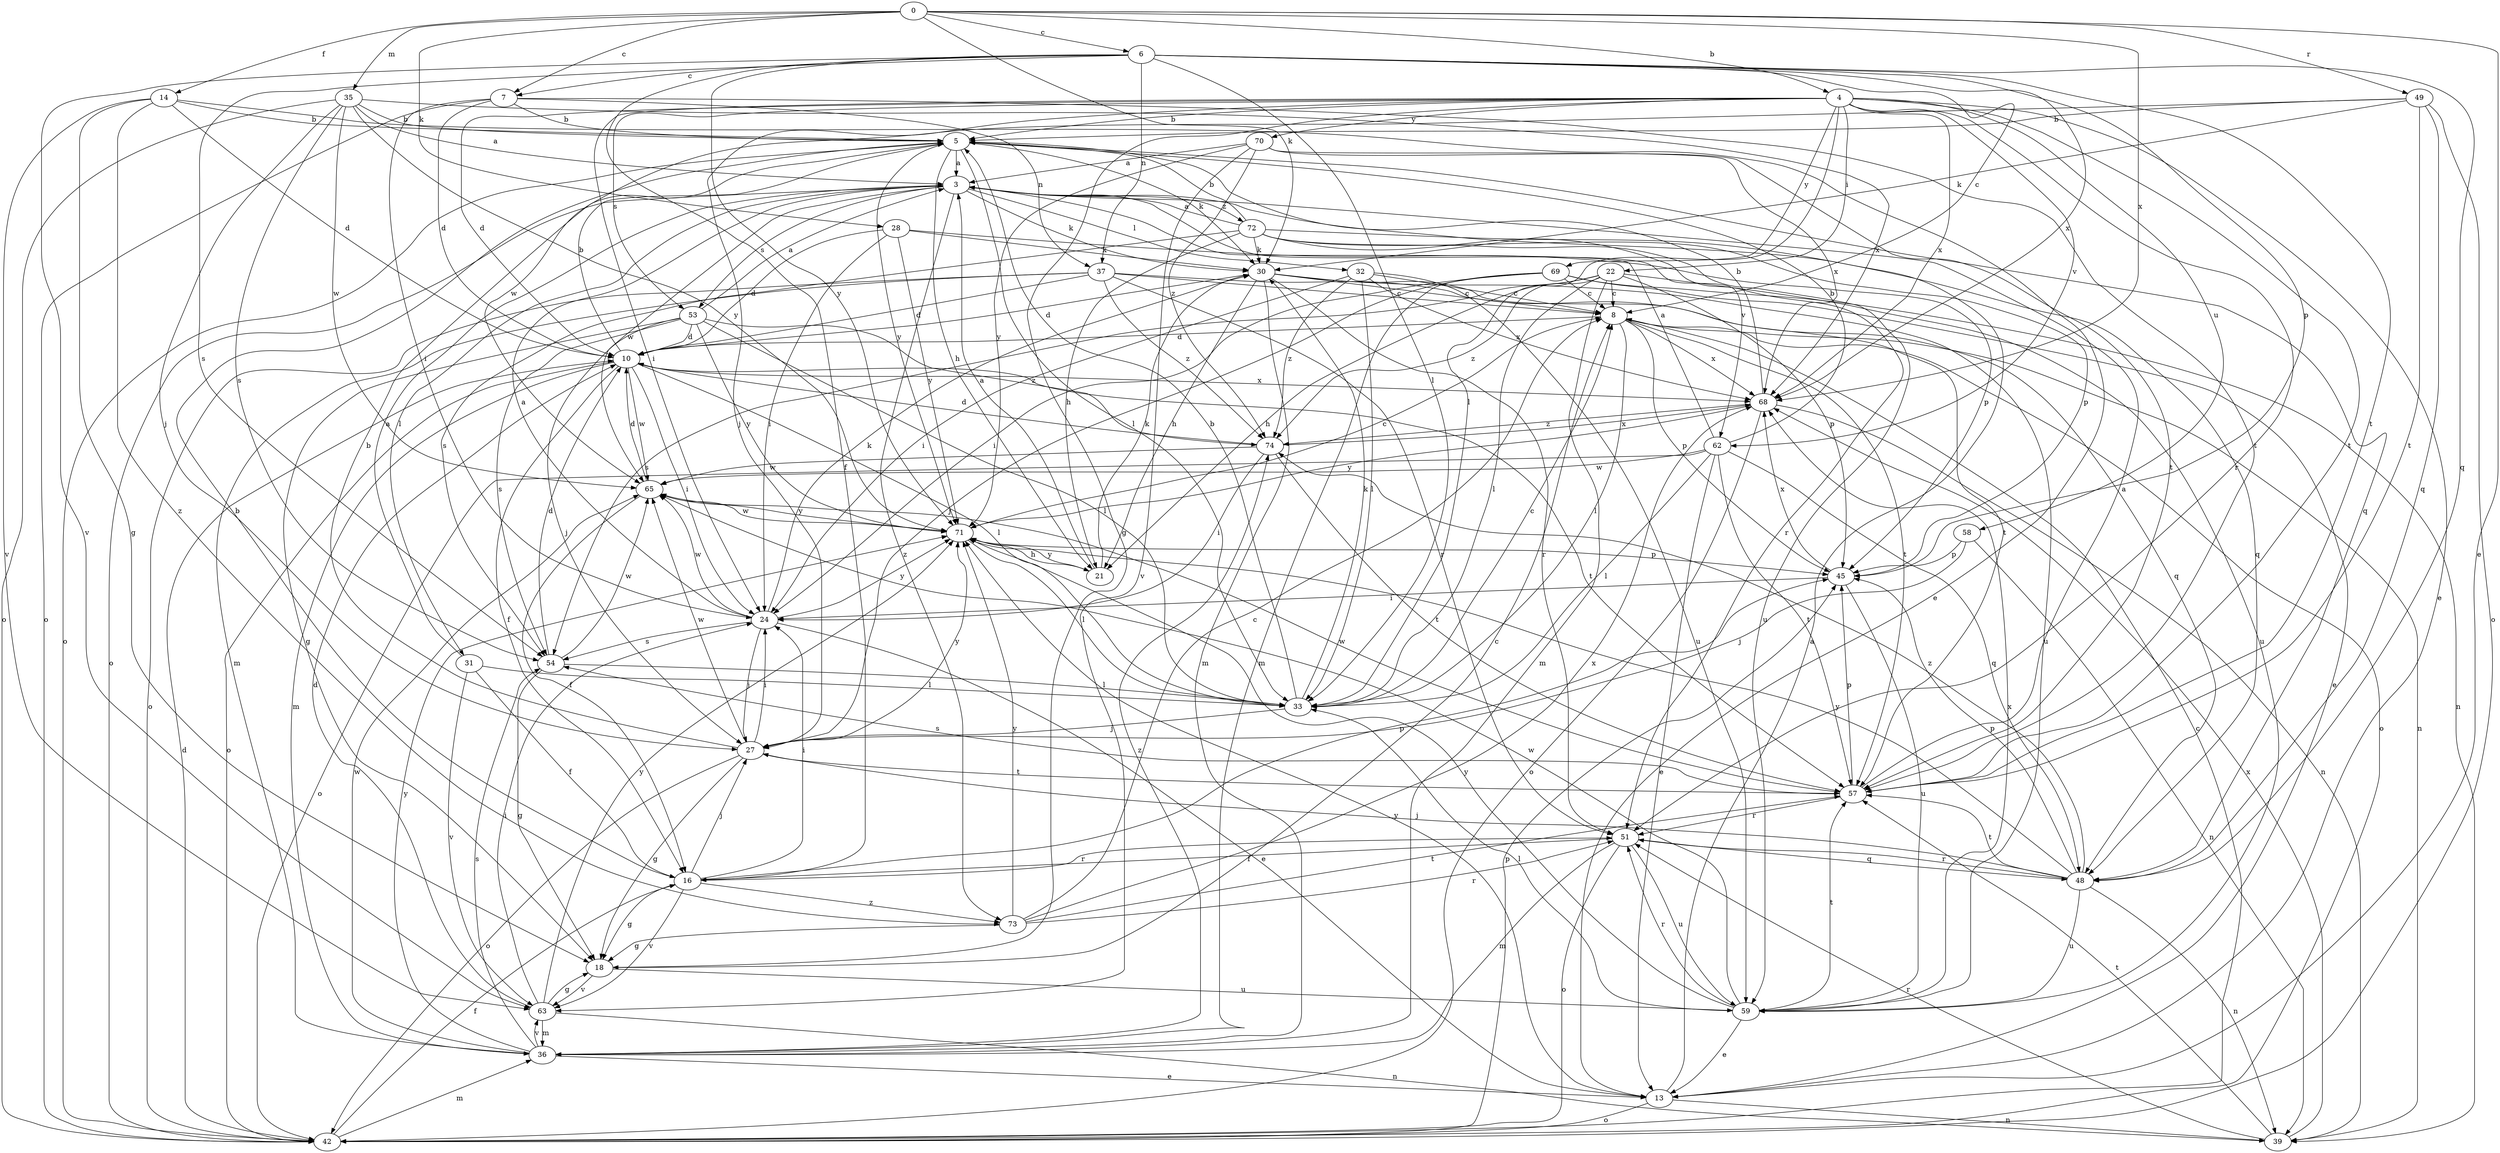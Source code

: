 strict digraph  {
0;
3;
4;
5;
6;
7;
8;
10;
13;
14;
16;
18;
21;
22;
24;
27;
28;
30;
31;
32;
33;
35;
36;
37;
39;
42;
45;
48;
49;
51;
53;
54;
57;
58;
59;
62;
63;
65;
68;
69;
70;
71;
72;
73;
74;
0 -> 4  [label=b];
0 -> 6  [label=c];
0 -> 7  [label=c];
0 -> 13  [label=e];
0 -> 14  [label=f];
0 -> 28  [label=k];
0 -> 30  [label=k];
0 -> 35  [label=m];
0 -> 49  [label=r];
0 -> 68  [label=x];
3 -> 30  [label=k];
3 -> 31  [label=l];
3 -> 32  [label=l];
3 -> 42  [label=o];
3 -> 53  [label=s];
3 -> 62  [label=v];
3 -> 65  [label=w];
3 -> 72  [label=z];
3 -> 73  [label=z];
4 -> 5  [label=b];
4 -> 10  [label=d];
4 -> 13  [label=e];
4 -> 18  [label=g];
4 -> 22  [label=i];
4 -> 24  [label=i];
4 -> 27  [label=j];
4 -> 33  [label=l];
4 -> 51  [label=r];
4 -> 53  [label=s];
4 -> 57  [label=t];
4 -> 58  [label=u];
4 -> 62  [label=v];
4 -> 68  [label=x];
4 -> 69  [label=y];
4 -> 70  [label=y];
5 -> 3  [label=a];
5 -> 21  [label=h];
5 -> 30  [label=k];
5 -> 33  [label=l];
5 -> 42  [label=o];
5 -> 48  [label=q];
5 -> 71  [label=y];
6 -> 7  [label=c];
6 -> 8  [label=c];
6 -> 16  [label=f];
6 -> 33  [label=l];
6 -> 37  [label=n];
6 -> 45  [label=p];
6 -> 48  [label=q];
6 -> 54  [label=s];
6 -> 57  [label=t];
6 -> 63  [label=v];
6 -> 68  [label=x];
6 -> 71  [label=y];
7 -> 5  [label=b];
7 -> 10  [label=d];
7 -> 24  [label=i];
7 -> 37  [label=n];
7 -> 42  [label=o];
7 -> 57  [label=t];
8 -> 10  [label=d];
8 -> 33  [label=l];
8 -> 39  [label=n];
8 -> 42  [label=o];
8 -> 45  [label=p];
8 -> 57  [label=t];
8 -> 68  [label=x];
10 -> 5  [label=b];
10 -> 16  [label=f];
10 -> 24  [label=i];
10 -> 33  [label=l];
10 -> 36  [label=m];
10 -> 42  [label=o];
10 -> 57  [label=t];
10 -> 65  [label=w];
10 -> 68  [label=x];
13 -> 3  [label=a];
13 -> 39  [label=n];
13 -> 42  [label=o];
13 -> 71  [label=y];
14 -> 5  [label=b];
14 -> 10  [label=d];
14 -> 13  [label=e];
14 -> 18  [label=g];
14 -> 63  [label=v];
14 -> 73  [label=z];
16 -> 5  [label=b];
16 -> 18  [label=g];
16 -> 24  [label=i];
16 -> 27  [label=j];
16 -> 45  [label=p];
16 -> 51  [label=r];
16 -> 63  [label=v];
16 -> 73  [label=z];
18 -> 8  [label=c];
18 -> 59  [label=u];
18 -> 63  [label=v];
21 -> 3  [label=a];
21 -> 30  [label=k];
21 -> 71  [label=y];
22 -> 8  [label=c];
22 -> 21  [label=h];
22 -> 33  [label=l];
22 -> 36  [label=m];
22 -> 45  [label=p];
22 -> 54  [label=s];
22 -> 59  [label=u];
22 -> 74  [label=z];
24 -> 3  [label=a];
24 -> 13  [label=e];
24 -> 27  [label=j];
24 -> 30  [label=k];
24 -> 54  [label=s];
24 -> 65  [label=w];
24 -> 71  [label=y];
27 -> 5  [label=b];
27 -> 18  [label=g];
27 -> 24  [label=i];
27 -> 42  [label=o];
27 -> 57  [label=t];
27 -> 65  [label=w];
27 -> 71  [label=y];
28 -> 10  [label=d];
28 -> 24  [label=i];
28 -> 30  [label=k];
28 -> 45  [label=p];
28 -> 71  [label=y];
30 -> 8  [label=c];
30 -> 10  [label=d];
30 -> 21  [label=h];
30 -> 36  [label=m];
30 -> 51  [label=r];
30 -> 57  [label=t];
30 -> 59  [label=u];
31 -> 3  [label=a];
31 -> 16  [label=f];
31 -> 33  [label=l];
31 -> 63  [label=v];
32 -> 8  [label=c];
32 -> 24  [label=i];
32 -> 33  [label=l];
32 -> 59  [label=u];
32 -> 68  [label=x];
32 -> 74  [label=z];
33 -> 5  [label=b];
33 -> 8  [label=c];
33 -> 27  [label=j];
33 -> 30  [label=k];
35 -> 3  [label=a];
35 -> 5  [label=b];
35 -> 27  [label=j];
35 -> 42  [label=o];
35 -> 54  [label=s];
35 -> 65  [label=w];
35 -> 68  [label=x];
35 -> 71  [label=y];
36 -> 13  [label=e];
36 -> 54  [label=s];
36 -> 63  [label=v];
36 -> 65  [label=w];
36 -> 71  [label=y];
36 -> 74  [label=z];
37 -> 8  [label=c];
37 -> 10  [label=d];
37 -> 36  [label=m];
37 -> 42  [label=o];
37 -> 48  [label=q];
37 -> 51  [label=r];
37 -> 74  [label=z];
39 -> 51  [label=r];
39 -> 57  [label=t];
39 -> 68  [label=x];
42 -> 8  [label=c];
42 -> 10  [label=d];
42 -> 16  [label=f];
42 -> 36  [label=m];
42 -> 45  [label=p];
45 -> 24  [label=i];
45 -> 59  [label=u];
45 -> 68  [label=x];
48 -> 27  [label=j];
48 -> 39  [label=n];
48 -> 45  [label=p];
48 -> 51  [label=r];
48 -> 57  [label=t];
48 -> 59  [label=u];
48 -> 71  [label=y];
48 -> 74  [label=z];
49 -> 5  [label=b];
49 -> 30  [label=k];
49 -> 42  [label=o];
49 -> 48  [label=q];
49 -> 57  [label=t];
49 -> 65  [label=w];
51 -> 16  [label=f];
51 -> 36  [label=m];
51 -> 42  [label=o];
51 -> 48  [label=q];
51 -> 59  [label=u];
53 -> 3  [label=a];
53 -> 10  [label=d];
53 -> 18  [label=g];
53 -> 27  [label=j];
53 -> 33  [label=l];
53 -> 54  [label=s];
53 -> 71  [label=y];
53 -> 74  [label=z];
54 -> 10  [label=d];
54 -> 18  [label=g];
54 -> 33  [label=l];
54 -> 65  [label=w];
57 -> 3  [label=a];
57 -> 45  [label=p];
57 -> 51  [label=r];
57 -> 54  [label=s];
57 -> 65  [label=w];
58 -> 27  [label=j];
58 -> 39  [label=n];
58 -> 45  [label=p];
59 -> 13  [label=e];
59 -> 33  [label=l];
59 -> 51  [label=r];
59 -> 57  [label=t];
59 -> 65  [label=w];
59 -> 68  [label=x];
59 -> 71  [label=y];
62 -> 3  [label=a];
62 -> 5  [label=b];
62 -> 13  [label=e];
62 -> 33  [label=l];
62 -> 42  [label=o];
62 -> 48  [label=q];
62 -> 57  [label=t];
62 -> 65  [label=w];
63 -> 10  [label=d];
63 -> 18  [label=g];
63 -> 24  [label=i];
63 -> 36  [label=m];
63 -> 39  [label=n];
63 -> 71  [label=y];
65 -> 10  [label=d];
65 -> 16  [label=f];
65 -> 71  [label=y];
68 -> 5  [label=b];
68 -> 39  [label=n];
68 -> 42  [label=o];
68 -> 71  [label=y];
68 -> 74  [label=z];
69 -> 8  [label=c];
69 -> 13  [label=e];
69 -> 24  [label=i];
69 -> 27  [label=j];
69 -> 36  [label=m];
69 -> 39  [label=n];
70 -> 3  [label=a];
70 -> 57  [label=t];
70 -> 63  [label=v];
70 -> 68  [label=x];
70 -> 71  [label=y];
70 -> 74  [label=z];
71 -> 8  [label=c];
71 -> 21  [label=h];
71 -> 33  [label=l];
71 -> 45  [label=p];
71 -> 65  [label=w];
72 -> 3  [label=a];
72 -> 5  [label=b];
72 -> 21  [label=h];
72 -> 30  [label=k];
72 -> 45  [label=p];
72 -> 48  [label=q];
72 -> 51  [label=r];
72 -> 54  [label=s];
72 -> 59  [label=u];
73 -> 8  [label=c];
73 -> 18  [label=g];
73 -> 51  [label=r];
73 -> 57  [label=t];
73 -> 68  [label=x];
73 -> 71  [label=y];
74 -> 10  [label=d];
74 -> 24  [label=i];
74 -> 57  [label=t];
74 -> 65  [label=w];
74 -> 68  [label=x];
}
